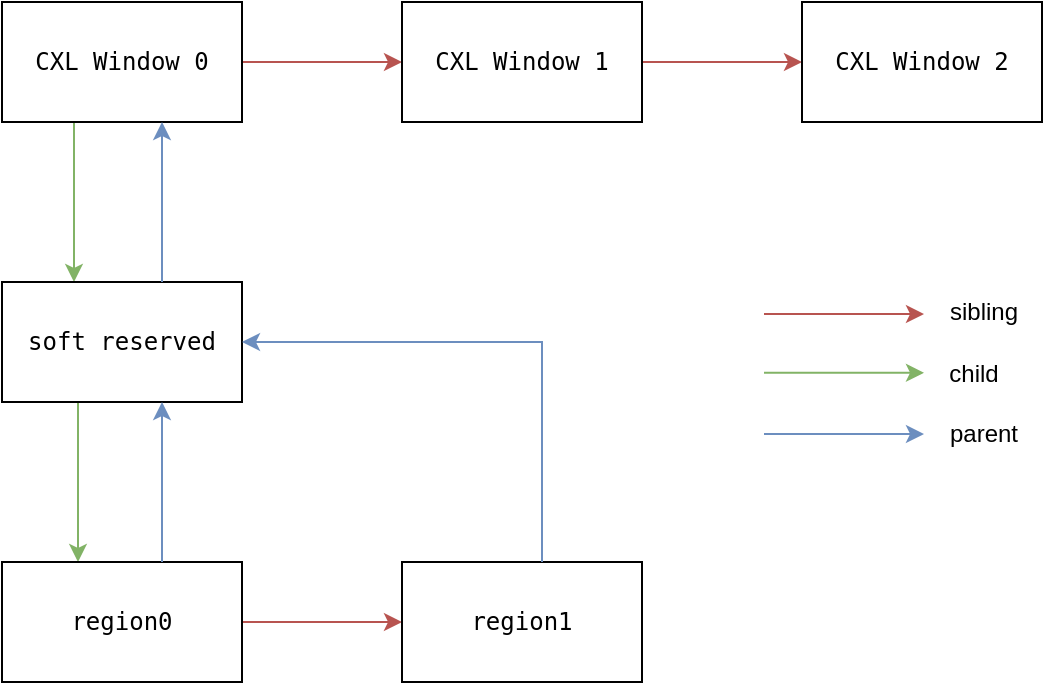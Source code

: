 <mxfile version="21.6.8" type="github">
  <diagram name="Page-1" id="IN-taA4b9QMNCCkmXoFH">
    <mxGraphModel dx="2537" dy="2039" grid="1" gridSize="10" guides="1" tooltips="1" connect="1" arrows="1" fold="1" page="1" pageScale="1" pageWidth="850" pageHeight="1100" math="0" shadow="0">
      <root>
        <mxCell id="0" />
        <mxCell id="1" parent="0" />
        <mxCell id="jKnvF61F6lZBDWMjd_mu-3" value="" style="edgeStyle=orthogonalEdgeStyle;rounded=0;orthogonalLoop=1;jettySize=auto;html=1;fillColor=#f8cecc;strokeColor=#b85450;" edge="1" parent="1" source="jKnvF61F6lZBDWMjd_mu-1" target="jKnvF61F6lZBDWMjd_mu-2">
          <mxGeometry relative="1" as="geometry" />
        </mxCell>
        <mxCell id="jKnvF61F6lZBDWMjd_mu-7" value="" style="edgeStyle=orthogonalEdgeStyle;rounded=0;orthogonalLoop=1;jettySize=auto;html=1;fillColor=#d5e8d4;strokeColor=#82b366;" edge="1" parent="1">
          <mxGeometry relative="1" as="geometry">
            <mxPoint x="-704" y="-960" as="sourcePoint" />
            <mxPoint x="-704" y="-880" as="targetPoint" />
          </mxGeometry>
        </mxCell>
        <mxCell id="jKnvF61F6lZBDWMjd_mu-1" value="&lt;pre&gt;CXL Window 0&lt;/pre&gt;" style="rounded=0;whiteSpace=wrap;html=1;" vertex="1" parent="1">
          <mxGeometry x="-740" y="-1020" width="120" height="60" as="geometry" />
        </mxCell>
        <mxCell id="jKnvF61F6lZBDWMjd_mu-5" value="" style="edgeStyle=orthogonalEdgeStyle;rounded=0;orthogonalLoop=1;jettySize=auto;html=1;fillColor=#f8cecc;strokeColor=#b85450;" edge="1" parent="1" source="jKnvF61F6lZBDWMjd_mu-2" target="jKnvF61F6lZBDWMjd_mu-4">
          <mxGeometry relative="1" as="geometry" />
        </mxCell>
        <mxCell id="jKnvF61F6lZBDWMjd_mu-2" value="&lt;pre&gt;CXL Window 1&lt;/pre&gt;" style="rounded=0;whiteSpace=wrap;html=1;" vertex="1" parent="1">
          <mxGeometry x="-540" y="-1020" width="120" height="60" as="geometry" />
        </mxCell>
        <mxCell id="jKnvF61F6lZBDWMjd_mu-4" value="&lt;pre&gt;CXL Window 2&lt;/pre&gt;" style="rounded=0;whiteSpace=wrap;html=1;" vertex="1" parent="1">
          <mxGeometry x="-340" y="-1020" width="120" height="60" as="geometry" />
        </mxCell>
        <mxCell id="jKnvF61F6lZBDWMjd_mu-9" value="" style="edgeStyle=orthogonalEdgeStyle;rounded=0;orthogonalLoop=1;jettySize=auto;html=1;fillColor=#d5e8d4;strokeColor=#82b366;" edge="1" parent="1">
          <mxGeometry relative="1" as="geometry">
            <mxPoint x="-702" y="-820.0" as="sourcePoint" />
            <mxPoint x="-702" y="-740.0" as="targetPoint" />
          </mxGeometry>
        </mxCell>
        <mxCell id="jKnvF61F6lZBDWMjd_mu-6" value="&lt;pre&gt;soft reserved&lt;/pre&gt;" style="rounded=0;whiteSpace=wrap;html=1;" vertex="1" parent="1">
          <mxGeometry x="-740" y="-880" width="120" height="60" as="geometry" />
        </mxCell>
        <mxCell id="jKnvF61F6lZBDWMjd_mu-11" value="" style="edgeStyle=orthogonalEdgeStyle;rounded=0;orthogonalLoop=1;jettySize=auto;html=1;fillColor=#f8cecc;strokeColor=#b85450;" edge="1" parent="1" source="jKnvF61F6lZBDWMjd_mu-8" target="jKnvF61F6lZBDWMjd_mu-10">
          <mxGeometry relative="1" as="geometry" />
        </mxCell>
        <mxCell id="jKnvF61F6lZBDWMjd_mu-8" value="&lt;pre&gt;region0&lt;/pre&gt;" style="rounded=0;whiteSpace=wrap;html=1;" vertex="1" parent="1">
          <mxGeometry x="-740" y="-740" width="120" height="60" as="geometry" />
        </mxCell>
        <mxCell id="jKnvF61F6lZBDWMjd_mu-10" value="&lt;pre&gt;region1&lt;/pre&gt;" style="rounded=0;whiteSpace=wrap;html=1;" vertex="1" parent="1">
          <mxGeometry x="-540" y="-740" width="120" height="60" as="geometry" />
        </mxCell>
        <mxCell id="jKnvF61F6lZBDWMjd_mu-13" value="" style="endArrow=classic;html=1;rounded=0;entryX=0.75;entryY=1;entryDx=0;entryDy=0;exitX=0.75;exitY=0;exitDx=0;exitDy=0;fillColor=#dae8fc;strokeColor=#6c8ebf;" edge="1" parent="1">
          <mxGeometry width="50" height="50" relative="1" as="geometry">
            <mxPoint x="-660" y="-880" as="sourcePoint" />
            <mxPoint x="-660" y="-960" as="targetPoint" />
          </mxGeometry>
        </mxCell>
        <mxCell id="jKnvF61F6lZBDWMjd_mu-14" value="" style="endArrow=classic;html=1;rounded=0;entryX=0.75;entryY=1;entryDx=0;entryDy=0;exitX=0.75;exitY=0;exitDx=0;exitDy=0;fillColor=#dae8fc;strokeColor=#6c8ebf;" edge="1" parent="1">
          <mxGeometry width="50" height="50" relative="1" as="geometry">
            <mxPoint x="-660" y="-740" as="sourcePoint" />
            <mxPoint x="-660" y="-820" as="targetPoint" />
          </mxGeometry>
        </mxCell>
        <mxCell id="jKnvF61F6lZBDWMjd_mu-17" value="" style="edgeStyle=orthogonalEdgeStyle;rounded=0;orthogonalLoop=1;jettySize=auto;html=1;fillColor=#f8cecc;strokeColor=#b85450;" edge="1" parent="1">
          <mxGeometry relative="1" as="geometry">
            <mxPoint x="-359" y="-864" as="sourcePoint" />
            <mxPoint x="-279" y="-864" as="targetPoint" />
          </mxGeometry>
        </mxCell>
        <mxCell id="jKnvF61F6lZBDWMjd_mu-19" value="" style="edgeStyle=orthogonalEdgeStyle;rounded=0;orthogonalLoop=1;jettySize=auto;html=1;fillColor=#d5e8d4;strokeColor=#82b366;" edge="1" parent="1">
          <mxGeometry relative="1" as="geometry">
            <mxPoint x="-359" y="-834.59" as="sourcePoint" />
            <mxPoint x="-279" y="-834.59" as="targetPoint" />
          </mxGeometry>
        </mxCell>
        <mxCell id="jKnvF61F6lZBDWMjd_mu-20" value="" style="edgeStyle=orthogonalEdgeStyle;rounded=0;orthogonalLoop=1;jettySize=auto;html=1;fillColor=#dae8fc;strokeColor=#6c8ebf;" edge="1" parent="1">
          <mxGeometry relative="1" as="geometry">
            <mxPoint x="-359" y="-804" as="sourcePoint" />
            <mxPoint x="-279" y="-804" as="targetPoint" />
          </mxGeometry>
        </mxCell>
        <mxCell id="jKnvF61F6lZBDWMjd_mu-21" value="sibling" style="text;html=1;strokeColor=none;fillColor=none;align=center;verticalAlign=middle;whiteSpace=wrap;rounded=0;" vertex="1" parent="1">
          <mxGeometry x="-279" y="-880" width="60" height="30" as="geometry" />
        </mxCell>
        <mxCell id="jKnvF61F6lZBDWMjd_mu-22" value="child" style="text;html=1;strokeColor=none;fillColor=none;align=center;verticalAlign=middle;whiteSpace=wrap;rounded=0;" vertex="1" parent="1">
          <mxGeometry x="-284" y="-849" width="60" height="30" as="geometry" />
        </mxCell>
        <mxCell id="jKnvF61F6lZBDWMjd_mu-23" value="parent" style="text;html=1;strokeColor=none;fillColor=none;align=center;verticalAlign=middle;whiteSpace=wrap;rounded=0;" vertex="1" parent="1">
          <mxGeometry x="-279" y="-820" width="60" height="31" as="geometry" />
        </mxCell>
        <mxCell id="jKnvF61F6lZBDWMjd_mu-26" value="" style="endArrow=classic;html=1;rounded=0;exitX=0.5;exitY=0;exitDx=0;exitDy=0;entryX=1;entryY=0.5;entryDx=0;entryDy=0;fillColor=#dae8fc;strokeColor=#6c8ebf;" edge="1" parent="1" target="jKnvF61F6lZBDWMjd_mu-6">
          <mxGeometry width="50" height="50" relative="1" as="geometry">
            <mxPoint x="-470" y="-740.0" as="sourcePoint" />
            <mxPoint x="-610" y="-835" as="targetPoint" />
            <Array as="points">
              <mxPoint x="-470" y="-850" />
            </Array>
          </mxGeometry>
        </mxCell>
      </root>
    </mxGraphModel>
  </diagram>
</mxfile>
